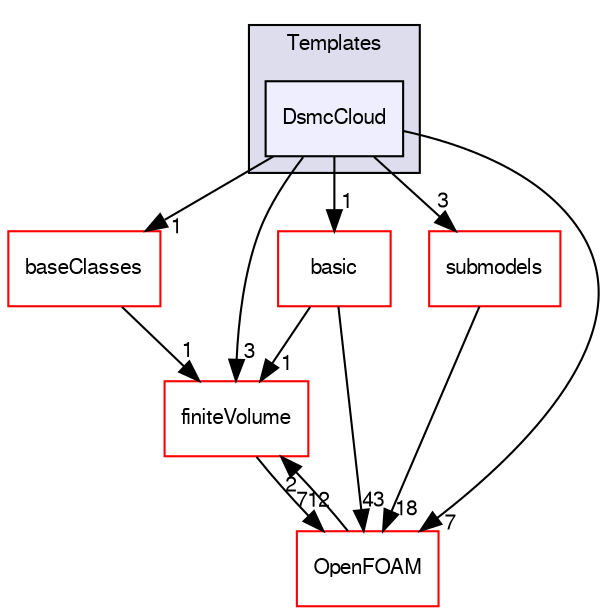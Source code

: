 digraph "src/lagrangian/dsmc/clouds/Templates/DsmcCloud" {
  bgcolor=transparent;
  compound=true
  node [ fontsize="10", fontname="FreeSans"];
  edge [ labelfontsize="10", labelfontname="FreeSans"];
  subgraph clusterdir_6e540865b4e36060bacd091e3563bd94 {
    graph [ bgcolor="#ddddee", pencolor="black", label="Templates" fontname="FreeSans", fontsize="10", URL="dir_6e540865b4e36060bacd091e3563bd94.html"]
  dir_97e241c781114aa0688fd04c1408dd18 [shape=box, label="DsmcCloud", style="filled", fillcolor="#eeeeff", pencolor="black", URL="dir_97e241c781114aa0688fd04c1408dd18.html"];
  }
  dir_9bd15774b555cf7259a6fa18f99fe99b [shape=box label="finiteVolume" color="red" URL="dir_9bd15774b555cf7259a6fa18f99fe99b.html"];
  dir_458f6aebeeb838d83bef895f79509191 [shape=box label="submodels" color="red" URL="dir_458f6aebeeb838d83bef895f79509191.html"];
  dir_ea6b51ad64e8faafe1c245066e9e13d6 [shape=box label="baseClasses" color="red" URL="dir_ea6b51ad64e8faafe1c245066e9e13d6.html"];
  dir_c5473ff19b20e6ec4dfe5c310b3778a8 [shape=box label="OpenFOAM" color="red" URL="dir_c5473ff19b20e6ec4dfe5c310b3778a8.html"];
  dir_584e0ab0901b4327f36f4285cac7f2f8 [shape=box label="basic" color="red" URL="dir_584e0ab0901b4327f36f4285cac7f2f8.html"];
  dir_9bd15774b555cf7259a6fa18f99fe99b->dir_c5473ff19b20e6ec4dfe5c310b3778a8 [headlabel="712", labeldistance=1.5 headhref="dir_000749_001732.html"];
  dir_458f6aebeeb838d83bef895f79509191->dir_c5473ff19b20e6ec4dfe5c310b3778a8 [headlabel="18", labeldistance=1.5 headhref="dir_001241_001732.html"];
  dir_97e241c781114aa0688fd04c1408dd18->dir_9bd15774b555cf7259a6fa18f99fe99b [headlabel="3", labeldistance=1.5 headhref="dir_001235_000749.html"];
  dir_97e241c781114aa0688fd04c1408dd18->dir_458f6aebeeb838d83bef895f79509191 [headlabel="3", labeldistance=1.5 headhref="dir_001235_001241.html"];
  dir_97e241c781114aa0688fd04c1408dd18->dir_ea6b51ad64e8faafe1c245066e9e13d6 [headlabel="1", labeldistance=1.5 headhref="dir_001235_001230.html"];
  dir_97e241c781114aa0688fd04c1408dd18->dir_c5473ff19b20e6ec4dfe5c310b3778a8 [headlabel="7", labeldistance=1.5 headhref="dir_001235_001732.html"];
  dir_97e241c781114aa0688fd04c1408dd18->dir_584e0ab0901b4327f36f4285cac7f2f8 [headlabel="1", labeldistance=1.5 headhref="dir_001235_001191.html"];
  dir_ea6b51ad64e8faafe1c245066e9e13d6->dir_9bd15774b555cf7259a6fa18f99fe99b [headlabel="1", labeldistance=1.5 headhref="dir_001230_000749.html"];
  dir_c5473ff19b20e6ec4dfe5c310b3778a8->dir_9bd15774b555cf7259a6fa18f99fe99b [headlabel="2", labeldistance=1.5 headhref="dir_001732_000749.html"];
  dir_584e0ab0901b4327f36f4285cac7f2f8->dir_9bd15774b555cf7259a6fa18f99fe99b [headlabel="1", labeldistance=1.5 headhref="dir_001191_000749.html"];
  dir_584e0ab0901b4327f36f4285cac7f2f8->dir_c5473ff19b20e6ec4dfe5c310b3778a8 [headlabel="43", labeldistance=1.5 headhref="dir_001191_001732.html"];
}
